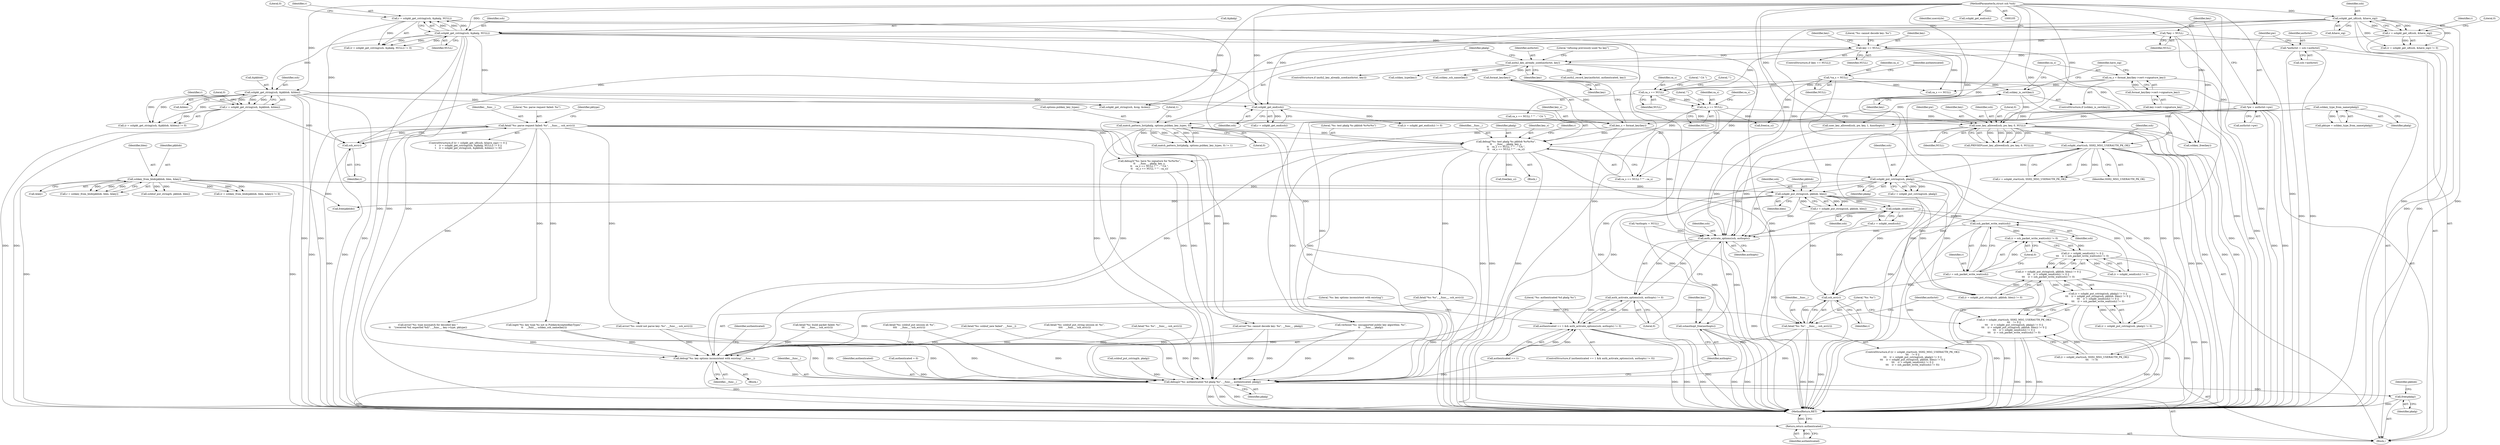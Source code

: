 digraph "1_src_779974d35b4859c07bc3cb8a12c74b43b0a7d1e0_1@API" {
"1000617" [label="(Call,ssh_packet_write_wait(ssh))"];
"1000611" [label="(Call,sshpkt_send(ssh))"];
"1000602" [label="(Call,sshpkt_put_string(ssh, pkblob, blen))"];
"1000594" [label="(Call,sshpkt_put_cstring(ssh, pkalg))"];
"1000586" [label="(Call,sshpkt_start(ssh, SSH2_MSG_USERAUTH_PK_OK))"];
"1000574" [label="(Call,user_key_allowed(ssh, pw, key, 0, NULL))"];
"1000564" [label="(Call,sshpkt_get_end(ssh))"];
"1000187" [label="(Call,sshpkt_get_string(ssh, &pkblob, &blen))"];
"1000178" [label="(Call,sshpkt_get_cstring(ssh, &pkalg, NULL))"];
"1000169" [label="(Call,sshpkt_get_u8(ssh, &have_sig))"];
"1000106" [label="(MethodParameterIn,struct ssh *ssh)"];
"1000115" [label="(Call,*pw = authctxt->pw)"];
"1000305" [label="(Call,sshkey_is_cert(key))"];
"1000302" [label="(Call,format_key(key))"];
"1000275" [label="(Call,auth2_key_already_used(authctxt, key))"];
"1000109" [label="(Call,*authctxt = ssh->authctxt)"];
"1000231" [label="(Call,key == NULL)"];
"1000122" [label="(Call,*key = NULL)"];
"1000555" [label="(Call,ca_s == NULL)"];
"1000549" [label="(Call,ca_s == NULL)"];
"1000135" [label="(Call,*ca_s = NULL)"];
"1000307" [label="(Call,ca_s = format_key(key->cert->signature_key))"];
"1000309" [label="(Call,format_key(key->cert->signature_key))"];
"1000543" [label="(Call,debug(\"%s: test pkalg %s pkblob %s%s%s\",\n\t\t    __func__, pkalg, key_s,\n\t\t    ca_s == NULL ? \"\" : \" CA \",\n\t\t    ca_s == NULL ? \"\" : ca_s))"];
"1000194" [label="(Call,fatal(\"%s: parse request failed: %s\", __func__, ssh_err(r)))"];
"1000197" [label="(Call,ssh_err(r))"];
"1000176" [label="(Call,r = sshpkt_get_cstring(ssh, &pkalg, NULL))"];
"1000167" [label="(Call,r = sshpkt_get_u8(ssh, &have_sig))"];
"1000185" [label="(Call,r = sshpkt_get_string(ssh, &pkblob, &blen))"];
"1000286" [label="(Call,match_pattern_list(pkalg, options.pubkey_key_types, 0))"];
"1000201" [label="(Call,sshkey_type_from_name(pkalg))"];
"1000300" [label="(Call,key_s = format_key(key))"];
"1000217" [label="(Call,sshkey_from_blob(pkblob, blen, &key))"];
"1000614" [label="(Call,(r = ssh_packet_write_wait(ssh)) != 0)"];
"1000607" [label="(Call,(r = sshpkt_send(ssh)) != 0 ||\n\t\t\t    (r = ssh_packet_write_wait(ssh)) != 0)"];
"1000598" [label="(Call,(r = sshpkt_put_string(ssh, pkblob, blen)) != 0 ||\n\t\t\t    (r = sshpkt_send(ssh)) != 0 ||\n\t\t\t    (r = ssh_packet_write_wait(ssh)) != 0)"];
"1000590" [label="(Call,(r = sshpkt_put_cstring(ssh, pkalg)) != 0 ||\n\t\t\t    (r = sshpkt_put_string(ssh, pkblob, blen)) != 0 ||\n\t\t\t    (r = sshpkt_send(ssh)) != 0 ||\n\t\t\t    (r = ssh_packet_write_wait(ssh)) != 0)"];
"1000582" [label="(Call,(r = sshpkt_start(ssh, SSH2_MSG_USERAUTH_PK_OK))\n\t\t\t    != 0 ||\n\t\t\t    (r = sshpkt_put_cstring(ssh, pkalg)) != 0 ||\n\t\t\t    (r = sshpkt_put_string(ssh, pkblob, blen)) != 0 ||\n\t\t\t    (r = sshpkt_send(ssh)) != 0 ||\n\t\t\t    (r = ssh_packet_write_wait(ssh)) != 0)"];
"1000615" [label="(Call,r = ssh_packet_write_wait(ssh))"];
"1000623" [label="(Call,ssh_err(r))"];
"1000620" [label="(Call,fatal(\"%s: %s\", __func__, ssh_err(r)))"];
"1000642" [label="(Call,debug(\"%s: key options inconsistent with existing\", __func__))"];
"1000648" [label="(Call,debug2(\"%s: authenticated %d pkalg %s\", __func__, authenticated, pkalg))"];
"1000659" [label="(Call,free(pkalg))"];
"1000667" [label="(Return,return authenticated;)"];
"1000637" [label="(Call,auth_activate_options(ssh, authopts))"];
"1000636" [label="(Call,auth_activate_options(ssh, authopts) != 0)"];
"1000632" [label="(Call,authenticated == 1 && auth_activate_options(ssh, authopts) != 0)"];
"1000653" [label="(Call,sshauthopt_free(authopts))"];
"1000123" [label="(Identifier,key)"];
"1000615" [label="(Call,r = ssh_packet_write_wait(ssh))"];
"1000167" [label="(Call,r = sshpkt_get_u8(ssh, &have_sig))"];
"1000554" [label="(Call,ca_s == NULL ? \"\" : ca_s)"];
"1000574" [label="(Call,user_key_allowed(ssh, pw, key, 0, NULL))"];
"1000183" [label="(Literal,0)"];
"1000656" [label="(Identifier,key)"];
"1000173" [label="(Literal,0)"];
"1000179" [label="(Identifier,ssh)"];
"1000169" [label="(Call,sshpkt_get_u8(ssh, &have_sig))"];
"1000168" [label="(Identifier,r)"];
"1000137" [label="(Identifier,NULL)"];
"1000611" [label="(Call,sshpkt_send(ssh))"];
"1000653" [label="(Call,sshauthopt_free(authopts))"];
"1000599" [label="(Call,(r = sshpkt_put_string(ssh, pkblob, blen)) != 0)"];
"1000583" [label="(Call,(r = sshpkt_start(ssh, SSH2_MSG_USERAUTH_PK_OK))\n\t\t\t    != 0)"];
"1000307" [label="(Call,ca_s = format_key(key->cert->signature_key))"];
"1000383" [label="(Call,fatal(\"%s: sshbuf_put session id: %s\",\n\t\t\t\t    __func__, ssh_err(r)))"];
"1000191" [label="(Call,&blen)"];
"1000669" [label="(MethodReturn,RET)"];
"1000667" [label="(Return,return authenticated;)"];
"1000639" [label="(Identifier,authopts)"];
"1000150" [label="(Call,*authopts = NULL)"];
"1000340" [label="(Call,sshpkt_get_string(ssh, &sig, &slen))"];
"1000302" [label="(Call,format_key(key))"];
"1000324" [label="(Call,ca_s == NULL)"];
"1000220" [label="(Call,&key)"];
"1000318" [label="(Call,debug3(\"%s: have %s signature for %s%s%s\",\n\t\t    __func__, pkalg, key_s,\n\t\t    ca_s == NULL ? \"\" : \" CA \",\n\t\t    ca_s == NULL ? \"\" : ca_s))"];
"1000594" [label="(Call,sshpkt_put_cstring(ssh, pkalg))"];
"1000484" [label="(Call,fatal(\"%s: build packet failed: %s\",\n\t\t\t    __func__, ssh_err(r)))"];
"1000562" [label="(Call,r = sshpkt_get_end(ssh))"];
"1000187" [label="(Call,sshpkt_get_string(ssh, &pkblob, &blen))"];
"1000399" [label="(Call,fatal(\"%s: sshbuf_put_string session id: %s\",\n \t\t\t\t    __func__, ssh_err(r)))"];
"1000110" [label="(Identifier,authctxt)"];
"1000196" [label="(Identifier,__func__)"];
"1000230" [label="(ControlStructure,if (key == NULL))"];
"1000185" [label="(Call,r = sshpkt_get_string(ssh, &pkblob, &blen))"];
"1000582" [label="(Call,(r = sshpkt_start(ssh, SSH2_MSG_USERAUTH_PK_OK))\n\t\t\t    != 0 ||\n\t\t\t    (r = sshpkt_put_cstring(ssh, pkalg)) != 0 ||\n\t\t\t    (r = sshpkt_put_string(ssh, pkblob, blen)) != 0 ||\n\t\t\t    (r = sshpkt_send(ssh)) != 0 ||\n\t\t\t    (r = ssh_packet_write_wait(ssh)) != 0)"];
"1000537" [label="(Call,auth2_record_key(authctxt, authenticated, key))"];
"1000304" [label="(ControlStructure,if (sshkey_is_cert(key)))"];
"1000557" [label="(Identifier,NULL)"];
"1000620" [label="(Call,fatal(\"%s: %s\", __func__, ssh_err(r)))"];
"1000662" [label="(Identifier,pkblob)"];
"1000547" [label="(Identifier,key_s)"];
"1000668" [label="(Identifier,authenticated)"];
"1000591" [label="(Call,(r = sshpkt_put_cstring(ssh, pkalg)) != 0)"];
"1000147" [label="(Identifier,authenticated)"];
"1000287" [label="(Identifier,pkalg)"];
"1000556" [label="(Identifier,ca_s)"];
"1000563" [label="(Identifier,r)"];
"1000576" [label="(Identifier,pw)"];
"1000579" [label="(Identifier,NULL)"];
"1000178" [label="(Call,sshpkt_get_cstring(ssh, &pkalg, NULL))"];
"1000555" [label="(Call,ca_s == NULL)"];
"1000621" [label="(Literal,\"%s: %s\")"];
"1000546" [label="(Identifier,pkalg)"];
"1000595" [label="(Identifier,ssh)"];
"1000193" [label="(Literal,0)"];
"1000199" [label="(Call,pktype = sshkey_type_from_name(pkalg))"];
"1000274" [label="(ControlStructure,if (auth2_key_already_used(authctxt, key)))"];
"1000306" [label="(Identifier,key)"];
"1000280" [label="(Literal,\"refusing previously-used %s key\")"];
"1000281" [label="(Call,sshkey_type(key))"];
"1000548" [label="(Call,ca_s == NULL ? \"\" : \" CA \")"];
"1000288" [label="(Call,options.pubkey_key_types)"];
"1000661" [label="(Call,free(pkblob))"];
"1000275" [label="(Call,auth2_key_already_used(authctxt, key))"];
"1000590" [label="(Call,(r = sshpkt_put_cstring(ssh, pkalg)) != 0 ||\n\t\t\t    (r = sshpkt_put_string(ssh, pkblob, blen)) != 0 ||\n\t\t\t    (r = sshpkt_send(ssh)) != 0 ||\n\t\t\t    (r = ssh_packet_write_wait(ssh)) != 0)"];
"1000117" [label="(Call,authctxt->pw)"];
"1000276" [label="(Identifier,authctxt)"];
"1000651" [label="(Identifier,authenticated)"];
"1000564" [label="(Call,sshpkt_get_end(ssh))"];
"1000649" [label="(Literal,\"%s: authenticated %d pkalg %s\")"];
"1000285" [label="(Call,match_pattern_list(pkalg, options.pubkey_key_types, 0) != 1)"];
"1000648" [label="(Call,debug2(\"%s: authenticated %d pkalg %s\", __func__, authenticated, pkalg))"];
"1000175" [label="(Call,(r = sshpkt_get_cstring(ssh, &pkalg, NULL)) != 0)"];
"1000106" [label="(MethodParameterIn,struct ssh *ssh)"];
"1000194" [label="(Call,fatal(\"%s: parse request failed: %s\", __func__, ssh_err(r)))"];
"1000171" [label="(Call,&have_sig)"];
"1000581" [label="(ControlStructure,if ((r = sshpkt_start(ssh, SSH2_MSG_USERAUTH_PK_OK))\n\t\t\t    != 0 ||\n\t\t\t    (r = sshpkt_put_cstring(ssh, pkalg)) != 0 ||\n\t\t\t    (r = sshpkt_put_string(ssh, pkblob, blen)) != 0 ||\n\t\t\t    (r = sshpkt_send(ssh)) != 0 ||\n\t\t\t    (r = ssh_packet_write_wait(ssh)) != 0))"];
"1000632" [label="(Call,authenticated == 1 && auth_activate_options(ssh, authopts) != 0)"];
"1000231" [label="(Call,key == NULL)"];
"1000217" [label="(Call,sshkey_from_blob(pkblob, blen, &key))"];
"1000128" [label="(Identifier,userstyle)"];
"1000247" [label="(Call,error(\"%s: type mismatch for decoded key \"\n\t\t    \"(received %d, expected %d)\", __func__, key->type, pktype))"];
"1000645" [label="(Call,authenticated = 0)"];
"1000316" [label="(Identifier,have_sig)"];
"1000202" [label="(Identifier,pkalg)"];
"1000305" [label="(Call,sshkey_is_cert(key))"];
"1000623" [label="(Call,ssh_err(r))"];
"1000588" [label="(Identifier,SSH2_MSG_USERAUTH_PK_OK)"];
"1000186" [label="(Identifier,r)"];
"1000292" [label="(Literal,1)"];
"1000215" [label="(Call,r = sshkey_from_blob(pkblob, blen, &key))"];
"1000350" [label="(Call,sshpkt_get_end(ssh))"];
"1000236" [label="(Literal,\"%s: cannot decode key: %s\")"];
"1000107" [label="(Block,)"];
"1000472" [label="(Call,sshbuf_put_cstring(b, pkalg))"];
"1000208" [label="(Call,verbose(\"%s: unsupported public key algorithm: %s\",\n\t\t    __func__, pkalg))"];
"1000232" [label="(Identifier,key)"];
"1000644" [label="(Identifier,__func__)"];
"1000353" [label="(Call,fatal(\"%s: %s\", __func__, ssh_err(r)))"];
"1000612" [label="(Identifier,ssh)"];
"1000600" [label="(Call,r = sshpkt_put_string(ssh, pkblob, blen))"];
"1000243" [label="(Identifier,key)"];
"1000627" [label="(Identifier,authctxt)"];
"1000233" [label="(Identifier,NULL)"];
"1000309" [label="(Call,format_key(key->cert->signature_key))"];
"1000652" [label="(Identifier,pkalg)"];
"1000189" [label="(Call,&pkblob)"];
"1000308" [label="(Identifier,ca_s)"];
"1000567" [label="(Call,fatal(\"%s: %s\", __func__, ssh_err(r)))"];
"1000201" [label="(Call,sshkey_type_from_name(pkalg))"];
"1000573" [label="(Call,PRIVSEP(user_key_allowed(ssh, pw, key, 0, NULL)))"];
"1000596" [label="(Identifier,pkalg)"];
"1000631" [label="(ControlStructure,if (authenticated == 1 && auth_activate_options(ssh, authopts) != 0))"];
"1000614" [label="(Call,(r = ssh_packet_write_wait(ssh)) != 0)"];
"1000136" [label="(Identifier,ca_s)"];
"1000303" [label="(Identifier,key)"];
"1000559" [label="(Identifier,ca_s)"];
"1000166" [label="(Call,(r = sshpkt_get_u8(ssh, &have_sig)) != 0)"];
"1000609" [label="(Call,r = sshpkt_send(ssh))"];
"1000633" [label="(Call,authenticated == 1)"];
"1000637" [label="(Call,auth_activate_options(ssh, authopts))"];
"1000544" [label="(Literal,\"%s: test pkalg %s pkblob %s%s%s\")"];
"1000659" [label="(Call,free(pkalg))"];
"1000618" [label="(Identifier,ssh)"];
"1000135" [label="(Call,*ca_s = NULL)"];
"1000543" [label="(Call,debug(\"%s: test pkalg %s pkblob %s%s%s\",\n\t\t    __func__, pkalg, key_s,\n\t\t    ca_s == NULL ? \"\" : \" CA \",\n\t\t    ca_s == NULL ? \"\" : ca_s))"];
"1000109" [label="(Call,*authctxt = ssh->authctxt)"];
"1000577" [label="(Identifier,key)"];
"1000177" [label="(Identifier,r)"];
"1000642" [label="(Call,debug(\"%s: key options inconsistent with existing\", __func__))"];
"1000122" [label="(Call,*key = NULL)"];
"1000654" [label="(Identifier,authopts)"];
"1000636" [label="(Call,auth_activate_options(ssh, authopts) != 0)"];
"1000479" [label="(Call,sshbuf_put_string(b, pkblob, blen))"];
"1000170" [label="(Identifier,ssh)"];
"1000277" [label="(Identifier,key)"];
"1000550" [label="(Identifier,ca_s)"];
"1000598" [label="(Call,(r = sshpkt_put_string(ssh, pkblob, blen)) != 0 ||\n\t\t\t    (r = sshpkt_send(ssh)) != 0 ||\n\t\t\t    (r = ssh_packet_write_wait(ssh)) != 0)"];
"1000586" [label="(Call,sshpkt_start(ssh, SSH2_MSG_USERAUTH_PK_OK))"];
"1000164" [label="(ControlStructure,if ((r = sshpkt_get_u8(ssh, &have_sig)) != 0 ||\n \t    (r = sshpkt_get_cstring(ssh, &pkalg, NULL)) != 0 ||\n \t    (r = sshpkt_get_string(ssh, &pkblob, &blen)) != 0))"];
"1000180" [label="(Call,&pkalg)"];
"1000650" [label="(Identifier,__func__)"];
"1000603" [label="(Identifier,ssh)"];
"1000297" [label="(Call,sshkey_ssh_name(key))"];
"1000575" [label="(Identifier,ssh)"];
"1000655" [label="(Call,sshkey_free(key))"];
"1000116" [label="(Identifier,pw)"];
"1000663" [label="(Call,free(key_s))"];
"1000592" [label="(Call,r = sshpkt_put_cstring(ssh, pkalg))"];
"1000235" [label="(Call,error(\"%s: cannot decode key: %s\", __func__, pkalg))"];
"1000604" [label="(Identifier,pkblob)"];
"1000310" [label="(Call,key->cert->signature_key)"];
"1000551" [label="(Identifier,NULL)"];
"1000111" [label="(Call,ssh->authctxt)"];
"1000602" [label="(Call,sshpkt_put_string(ssh, pkblob, blen))"];
"1000301" [label="(Identifier,key_s)"];
"1000219" [label="(Identifier,blen)"];
"1000619" [label="(Literal,0)"];
"1000561" [label="(Call,(r = sshpkt_get_end(ssh)) != 0)"];
"1000608" [label="(Call,(r = sshpkt_send(ssh)) != 0)"];
"1000641" [label="(Block,)"];
"1000214" [label="(Call,(r = sshkey_from_blob(pkblob, blen, &key)) != 0)"];
"1000198" [label="(Identifier,r)"];
"1000364" [label="(Call,fatal(\"%s: sshbuf_new failed\", __func__))"];
"1000115" [label="(Call,*pw = authctxt->pw)"];
"1000552" [label="(Literal,\"\")"];
"1000224" [label="(Call,error(\"%s: could not parse key: %s\", __func__, ssh_err(r)))"];
"1000638" [label="(Identifier,ssh)"];
"1000195" [label="(Literal,\"%s: parse request failed: %s\")"];
"1000584" [label="(Call,r = sshpkt_start(ssh, SSH2_MSG_USERAUTH_PK_OK))"];
"1000176" [label="(Call,r = sshpkt_get_cstring(ssh, &pkalg, NULL))"];
"1000616" [label="(Identifier,r)"];
"1000578" [label="(Literal,0)"];
"1000188" [label="(Identifier,ssh)"];
"1000640" [label="(Literal,0)"];
"1000549" [label="(Call,ca_s == NULL)"];
"1000665" [label="(Call,free(ca_s))"];
"1000498" [label="(Call,user_key_allowed(ssh, pw, key, 1, &authopts))"];
"1000565" [label="(Identifier,ssh)"];
"1000200" [label="(Identifier,pktype)"];
"1000660" [label="(Identifier,pkalg)"];
"1000294" [label="(Call,logit(\"%s: key type %s not in PubkeyAcceptedKeyTypes\",\n\t\t    __func__, sshkey_ssh_name(key)))"];
"1000218" [label="(Identifier,pkblob)"];
"1000605" [label="(Identifier,blen)"];
"1000124" [label="(Identifier,NULL)"];
"1000545" [label="(Identifier,__func__)"];
"1000643" [label="(Literal,\"%s: key options inconsistent with existing\")"];
"1000646" [label="(Identifier,authenticated)"];
"1000607" [label="(Call,(r = sshpkt_send(ssh)) != 0 ||\n\t\t\t    (r = ssh_packet_write_wait(ssh)) != 0)"];
"1000553" [label="(Literal,\" CA \")"];
"1000542" [label="(Block,)"];
"1000286" [label="(Call,match_pattern_list(pkalg, options.pubkey_key_types, 0))"];
"1000291" [label="(Literal,0)"];
"1000622" [label="(Identifier,__func__)"];
"1000617" [label="(Call,ssh_packet_write_wait(ssh))"];
"1000300" [label="(Call,key_s = format_key(key))"];
"1000558" [label="(Literal,\"\")"];
"1000624" [label="(Identifier,r)"];
"1000197" [label="(Call,ssh_err(r))"];
"1000182" [label="(Identifier,NULL)"];
"1000587" [label="(Identifier,ssh)"];
"1000184" [label="(Call,(r = sshpkt_get_string(ssh, &pkblob, &blen)) != 0)"];
"1000617" -> "1000615"  [label="AST: "];
"1000617" -> "1000618"  [label="CFG: "];
"1000618" -> "1000617"  [label="AST: "];
"1000615" -> "1000617"  [label="CFG: "];
"1000617" -> "1000669"  [label="DDG: "];
"1000617" -> "1000614"  [label="DDG: "];
"1000617" -> "1000615"  [label="DDG: "];
"1000611" -> "1000617"  [label="DDG: "];
"1000106" -> "1000617"  [label="DDG: "];
"1000617" -> "1000637"  [label="DDG: "];
"1000611" -> "1000609"  [label="AST: "];
"1000611" -> "1000612"  [label="CFG: "];
"1000612" -> "1000611"  [label="AST: "];
"1000609" -> "1000611"  [label="CFG: "];
"1000611" -> "1000669"  [label="DDG: "];
"1000611" -> "1000608"  [label="DDG: "];
"1000611" -> "1000609"  [label="DDG: "];
"1000602" -> "1000611"  [label="DDG: "];
"1000106" -> "1000611"  [label="DDG: "];
"1000611" -> "1000637"  [label="DDG: "];
"1000602" -> "1000600"  [label="AST: "];
"1000602" -> "1000605"  [label="CFG: "];
"1000603" -> "1000602"  [label="AST: "];
"1000604" -> "1000602"  [label="AST: "];
"1000605" -> "1000602"  [label="AST: "];
"1000600" -> "1000602"  [label="CFG: "];
"1000602" -> "1000669"  [label="DDG: "];
"1000602" -> "1000669"  [label="DDG: "];
"1000602" -> "1000599"  [label="DDG: "];
"1000602" -> "1000599"  [label="DDG: "];
"1000602" -> "1000599"  [label="DDG: "];
"1000602" -> "1000600"  [label="DDG: "];
"1000602" -> "1000600"  [label="DDG: "];
"1000602" -> "1000600"  [label="DDG: "];
"1000594" -> "1000602"  [label="DDG: "];
"1000106" -> "1000602"  [label="DDG: "];
"1000217" -> "1000602"  [label="DDG: "];
"1000217" -> "1000602"  [label="DDG: "];
"1000602" -> "1000637"  [label="DDG: "];
"1000602" -> "1000661"  [label="DDG: "];
"1000594" -> "1000592"  [label="AST: "];
"1000594" -> "1000596"  [label="CFG: "];
"1000595" -> "1000594"  [label="AST: "];
"1000596" -> "1000594"  [label="AST: "];
"1000592" -> "1000594"  [label="CFG: "];
"1000594" -> "1000669"  [label="DDG: "];
"1000594" -> "1000591"  [label="DDG: "];
"1000594" -> "1000591"  [label="DDG: "];
"1000594" -> "1000592"  [label="DDG: "];
"1000594" -> "1000592"  [label="DDG: "];
"1000586" -> "1000594"  [label="DDG: "];
"1000106" -> "1000594"  [label="DDG: "];
"1000543" -> "1000594"  [label="DDG: "];
"1000594" -> "1000637"  [label="DDG: "];
"1000594" -> "1000648"  [label="DDG: "];
"1000586" -> "1000584"  [label="AST: "];
"1000586" -> "1000588"  [label="CFG: "];
"1000587" -> "1000586"  [label="AST: "];
"1000588" -> "1000586"  [label="AST: "];
"1000584" -> "1000586"  [label="CFG: "];
"1000586" -> "1000669"  [label="DDG: "];
"1000586" -> "1000669"  [label="DDG: "];
"1000586" -> "1000583"  [label="DDG: "];
"1000586" -> "1000583"  [label="DDG: "];
"1000586" -> "1000584"  [label="DDG: "];
"1000586" -> "1000584"  [label="DDG: "];
"1000574" -> "1000586"  [label="DDG: "];
"1000106" -> "1000586"  [label="DDG: "];
"1000586" -> "1000637"  [label="DDG: "];
"1000574" -> "1000573"  [label="AST: "];
"1000574" -> "1000579"  [label="CFG: "];
"1000575" -> "1000574"  [label="AST: "];
"1000576" -> "1000574"  [label="AST: "];
"1000577" -> "1000574"  [label="AST: "];
"1000578" -> "1000574"  [label="AST: "];
"1000579" -> "1000574"  [label="AST: "];
"1000573" -> "1000574"  [label="CFG: "];
"1000574" -> "1000669"  [label="DDG: "];
"1000574" -> "1000669"  [label="DDG: "];
"1000574" -> "1000669"  [label="DDG: "];
"1000574" -> "1000573"  [label="DDG: "];
"1000574" -> "1000573"  [label="DDG: "];
"1000574" -> "1000573"  [label="DDG: "];
"1000574" -> "1000573"  [label="DDG: "];
"1000574" -> "1000573"  [label="DDG: "];
"1000564" -> "1000574"  [label="DDG: "];
"1000106" -> "1000574"  [label="DDG: "];
"1000115" -> "1000574"  [label="DDG: "];
"1000305" -> "1000574"  [label="DDG: "];
"1000555" -> "1000574"  [label="DDG: "];
"1000574" -> "1000637"  [label="DDG: "];
"1000574" -> "1000655"  [label="DDG: "];
"1000564" -> "1000562"  [label="AST: "];
"1000564" -> "1000565"  [label="CFG: "];
"1000565" -> "1000564"  [label="AST: "];
"1000562" -> "1000564"  [label="CFG: "];
"1000564" -> "1000561"  [label="DDG: "];
"1000564" -> "1000562"  [label="DDG: "];
"1000187" -> "1000564"  [label="DDG: "];
"1000178" -> "1000564"  [label="DDG: "];
"1000169" -> "1000564"  [label="DDG: "];
"1000106" -> "1000564"  [label="DDG: "];
"1000187" -> "1000185"  [label="AST: "];
"1000187" -> "1000191"  [label="CFG: "];
"1000188" -> "1000187"  [label="AST: "];
"1000189" -> "1000187"  [label="AST: "];
"1000191" -> "1000187"  [label="AST: "];
"1000185" -> "1000187"  [label="CFG: "];
"1000187" -> "1000669"  [label="DDG: "];
"1000187" -> "1000669"  [label="DDG: "];
"1000187" -> "1000669"  [label="DDG: "];
"1000187" -> "1000184"  [label="DDG: "];
"1000187" -> "1000184"  [label="DDG: "];
"1000187" -> "1000184"  [label="DDG: "];
"1000187" -> "1000185"  [label="DDG: "];
"1000187" -> "1000185"  [label="DDG: "];
"1000187" -> "1000185"  [label="DDG: "];
"1000178" -> "1000187"  [label="DDG: "];
"1000106" -> "1000187"  [label="DDG: "];
"1000187" -> "1000340"  [label="DDG: "];
"1000187" -> "1000637"  [label="DDG: "];
"1000178" -> "1000176"  [label="AST: "];
"1000178" -> "1000182"  [label="CFG: "];
"1000179" -> "1000178"  [label="AST: "];
"1000180" -> "1000178"  [label="AST: "];
"1000182" -> "1000178"  [label="AST: "];
"1000176" -> "1000178"  [label="CFG: "];
"1000178" -> "1000669"  [label="DDG: "];
"1000178" -> "1000669"  [label="DDG: "];
"1000178" -> "1000669"  [label="DDG: "];
"1000178" -> "1000175"  [label="DDG: "];
"1000178" -> "1000175"  [label="DDG: "];
"1000178" -> "1000175"  [label="DDG: "];
"1000178" -> "1000176"  [label="DDG: "];
"1000178" -> "1000176"  [label="DDG: "];
"1000178" -> "1000176"  [label="DDG: "];
"1000169" -> "1000178"  [label="DDG: "];
"1000106" -> "1000178"  [label="DDG: "];
"1000178" -> "1000231"  [label="DDG: "];
"1000178" -> "1000340"  [label="DDG: "];
"1000178" -> "1000637"  [label="DDG: "];
"1000169" -> "1000167"  [label="AST: "];
"1000169" -> "1000171"  [label="CFG: "];
"1000170" -> "1000169"  [label="AST: "];
"1000171" -> "1000169"  [label="AST: "];
"1000167" -> "1000169"  [label="CFG: "];
"1000169" -> "1000669"  [label="DDG: "];
"1000169" -> "1000669"  [label="DDG: "];
"1000169" -> "1000166"  [label="DDG: "];
"1000169" -> "1000166"  [label="DDG: "];
"1000169" -> "1000167"  [label="DDG: "];
"1000169" -> "1000167"  [label="DDG: "];
"1000106" -> "1000169"  [label="DDG: "];
"1000169" -> "1000340"  [label="DDG: "];
"1000169" -> "1000637"  [label="DDG: "];
"1000106" -> "1000105"  [label="AST: "];
"1000106" -> "1000669"  [label="DDG: "];
"1000106" -> "1000340"  [label="DDG: "];
"1000106" -> "1000350"  [label="DDG: "];
"1000106" -> "1000498"  [label="DDG: "];
"1000106" -> "1000637"  [label="DDG: "];
"1000115" -> "1000107"  [label="AST: "];
"1000115" -> "1000117"  [label="CFG: "];
"1000116" -> "1000115"  [label="AST: "];
"1000117" -> "1000115"  [label="AST: "];
"1000123" -> "1000115"  [label="CFG: "];
"1000115" -> "1000669"  [label="DDG: "];
"1000115" -> "1000669"  [label="DDG: "];
"1000115" -> "1000498"  [label="DDG: "];
"1000305" -> "1000304"  [label="AST: "];
"1000305" -> "1000306"  [label="CFG: "];
"1000306" -> "1000305"  [label="AST: "];
"1000308" -> "1000305"  [label="CFG: "];
"1000316" -> "1000305"  [label="CFG: "];
"1000305" -> "1000669"  [label="DDG: "];
"1000302" -> "1000305"  [label="DDG: "];
"1000305" -> "1000498"  [label="DDG: "];
"1000302" -> "1000300"  [label="AST: "];
"1000302" -> "1000303"  [label="CFG: "];
"1000303" -> "1000302"  [label="AST: "];
"1000300" -> "1000302"  [label="CFG: "];
"1000302" -> "1000300"  [label="DDG: "];
"1000275" -> "1000302"  [label="DDG: "];
"1000275" -> "1000274"  [label="AST: "];
"1000275" -> "1000277"  [label="CFG: "];
"1000276" -> "1000275"  [label="AST: "];
"1000277" -> "1000275"  [label="AST: "];
"1000280" -> "1000275"  [label="CFG: "];
"1000287" -> "1000275"  [label="CFG: "];
"1000275" -> "1000669"  [label="DDG: "];
"1000275" -> "1000669"  [label="DDG: "];
"1000109" -> "1000275"  [label="DDG: "];
"1000231" -> "1000275"  [label="DDG: "];
"1000275" -> "1000281"  [label="DDG: "];
"1000275" -> "1000297"  [label="DDG: "];
"1000275" -> "1000537"  [label="DDG: "];
"1000109" -> "1000107"  [label="AST: "];
"1000109" -> "1000111"  [label="CFG: "];
"1000110" -> "1000109"  [label="AST: "];
"1000111" -> "1000109"  [label="AST: "];
"1000116" -> "1000109"  [label="CFG: "];
"1000109" -> "1000669"  [label="DDG: "];
"1000109" -> "1000669"  [label="DDG: "];
"1000231" -> "1000230"  [label="AST: "];
"1000231" -> "1000233"  [label="CFG: "];
"1000232" -> "1000231"  [label="AST: "];
"1000233" -> "1000231"  [label="AST: "];
"1000236" -> "1000231"  [label="CFG: "];
"1000243" -> "1000231"  [label="CFG: "];
"1000231" -> "1000669"  [label="DDG: "];
"1000231" -> "1000669"  [label="DDG: "];
"1000122" -> "1000231"  [label="DDG: "];
"1000231" -> "1000324"  [label="DDG: "];
"1000231" -> "1000549"  [label="DDG: "];
"1000231" -> "1000655"  [label="DDG: "];
"1000122" -> "1000107"  [label="AST: "];
"1000122" -> "1000124"  [label="CFG: "];
"1000123" -> "1000122"  [label="AST: "];
"1000124" -> "1000122"  [label="AST: "];
"1000128" -> "1000122"  [label="CFG: "];
"1000122" -> "1000669"  [label="DDG: "];
"1000122" -> "1000655"  [label="DDG: "];
"1000555" -> "1000554"  [label="AST: "];
"1000555" -> "1000557"  [label="CFG: "];
"1000556" -> "1000555"  [label="AST: "];
"1000557" -> "1000555"  [label="AST: "];
"1000558" -> "1000555"  [label="CFG: "];
"1000559" -> "1000555"  [label="CFG: "];
"1000555" -> "1000543"  [label="DDG: "];
"1000549" -> "1000555"  [label="DDG: "];
"1000549" -> "1000555"  [label="DDG: "];
"1000555" -> "1000554"  [label="DDG: "];
"1000555" -> "1000665"  [label="DDG: "];
"1000549" -> "1000548"  [label="AST: "];
"1000549" -> "1000551"  [label="CFG: "];
"1000550" -> "1000549"  [label="AST: "];
"1000551" -> "1000549"  [label="AST: "];
"1000552" -> "1000549"  [label="CFG: "];
"1000553" -> "1000549"  [label="CFG: "];
"1000135" -> "1000549"  [label="DDG: "];
"1000307" -> "1000549"  [label="DDG: "];
"1000135" -> "1000107"  [label="AST: "];
"1000135" -> "1000137"  [label="CFG: "];
"1000136" -> "1000135"  [label="AST: "];
"1000137" -> "1000135"  [label="AST: "];
"1000147" -> "1000135"  [label="CFG: "];
"1000135" -> "1000669"  [label="DDG: "];
"1000135" -> "1000324"  [label="DDG: "];
"1000135" -> "1000665"  [label="DDG: "];
"1000307" -> "1000304"  [label="AST: "];
"1000307" -> "1000309"  [label="CFG: "];
"1000308" -> "1000307"  [label="AST: "];
"1000309" -> "1000307"  [label="AST: "];
"1000316" -> "1000307"  [label="CFG: "];
"1000307" -> "1000669"  [label="DDG: "];
"1000309" -> "1000307"  [label="DDG: "];
"1000307" -> "1000324"  [label="DDG: "];
"1000309" -> "1000310"  [label="CFG: "];
"1000310" -> "1000309"  [label="AST: "];
"1000309" -> "1000669"  [label="DDG: "];
"1000543" -> "1000542"  [label="AST: "];
"1000543" -> "1000554"  [label="CFG: "];
"1000544" -> "1000543"  [label="AST: "];
"1000545" -> "1000543"  [label="AST: "];
"1000546" -> "1000543"  [label="AST: "];
"1000547" -> "1000543"  [label="AST: "];
"1000548" -> "1000543"  [label="AST: "];
"1000554" -> "1000543"  [label="AST: "];
"1000563" -> "1000543"  [label="CFG: "];
"1000543" -> "1000669"  [label="DDG: "];
"1000543" -> "1000669"  [label="DDG: "];
"1000543" -> "1000669"  [label="DDG: "];
"1000194" -> "1000543"  [label="DDG: "];
"1000286" -> "1000543"  [label="DDG: "];
"1000300" -> "1000543"  [label="DDG: "];
"1000543" -> "1000567"  [label="DDG: "];
"1000543" -> "1000620"  [label="DDG: "];
"1000543" -> "1000642"  [label="DDG: "];
"1000543" -> "1000648"  [label="DDG: "];
"1000543" -> "1000648"  [label="DDG: "];
"1000543" -> "1000663"  [label="DDG: "];
"1000194" -> "1000164"  [label="AST: "];
"1000194" -> "1000197"  [label="CFG: "];
"1000195" -> "1000194"  [label="AST: "];
"1000196" -> "1000194"  [label="AST: "];
"1000197" -> "1000194"  [label="AST: "];
"1000200" -> "1000194"  [label="CFG: "];
"1000194" -> "1000669"  [label="DDG: "];
"1000194" -> "1000669"  [label="DDG: "];
"1000197" -> "1000194"  [label="DDG: "];
"1000194" -> "1000208"  [label="DDG: "];
"1000194" -> "1000224"  [label="DDG: "];
"1000194" -> "1000235"  [label="DDG: "];
"1000194" -> "1000247"  [label="DDG: "];
"1000194" -> "1000294"  [label="DDG: "];
"1000194" -> "1000318"  [label="DDG: "];
"1000194" -> "1000642"  [label="DDG: "];
"1000194" -> "1000648"  [label="DDG: "];
"1000197" -> "1000198"  [label="CFG: "];
"1000198" -> "1000197"  [label="AST: "];
"1000197" -> "1000669"  [label="DDG: "];
"1000176" -> "1000197"  [label="DDG: "];
"1000167" -> "1000197"  [label="DDG: "];
"1000185" -> "1000197"  [label="DDG: "];
"1000176" -> "1000175"  [label="AST: "];
"1000177" -> "1000176"  [label="AST: "];
"1000183" -> "1000176"  [label="CFG: "];
"1000176" -> "1000669"  [label="DDG: "];
"1000176" -> "1000669"  [label="DDG: "];
"1000176" -> "1000175"  [label="DDG: "];
"1000167" -> "1000166"  [label="AST: "];
"1000168" -> "1000167"  [label="AST: "];
"1000173" -> "1000167"  [label="CFG: "];
"1000167" -> "1000669"  [label="DDG: "];
"1000167" -> "1000669"  [label="DDG: "];
"1000167" -> "1000166"  [label="DDG: "];
"1000185" -> "1000184"  [label="AST: "];
"1000186" -> "1000185"  [label="AST: "];
"1000193" -> "1000185"  [label="CFG: "];
"1000185" -> "1000669"  [label="DDG: "];
"1000185" -> "1000669"  [label="DDG: "];
"1000185" -> "1000184"  [label="DDG: "];
"1000286" -> "1000285"  [label="AST: "];
"1000286" -> "1000291"  [label="CFG: "];
"1000287" -> "1000286"  [label="AST: "];
"1000288" -> "1000286"  [label="AST: "];
"1000291" -> "1000286"  [label="AST: "];
"1000292" -> "1000286"  [label="CFG: "];
"1000286" -> "1000669"  [label="DDG: "];
"1000286" -> "1000285"  [label="DDG: "];
"1000286" -> "1000285"  [label="DDG: "];
"1000286" -> "1000285"  [label="DDG: "];
"1000201" -> "1000286"  [label="DDG: "];
"1000286" -> "1000318"  [label="DDG: "];
"1000286" -> "1000648"  [label="DDG: "];
"1000201" -> "1000199"  [label="AST: "];
"1000201" -> "1000202"  [label="CFG: "];
"1000202" -> "1000201"  [label="AST: "];
"1000199" -> "1000201"  [label="CFG: "];
"1000201" -> "1000199"  [label="DDG: "];
"1000201" -> "1000208"  [label="DDG: "];
"1000201" -> "1000235"  [label="DDG: "];
"1000201" -> "1000648"  [label="DDG: "];
"1000300" -> "1000107"  [label="AST: "];
"1000301" -> "1000300"  [label="AST: "];
"1000306" -> "1000300"  [label="CFG: "];
"1000300" -> "1000669"  [label="DDG: "];
"1000300" -> "1000318"  [label="DDG: "];
"1000217" -> "1000215"  [label="AST: "];
"1000217" -> "1000220"  [label="CFG: "];
"1000218" -> "1000217"  [label="AST: "];
"1000219" -> "1000217"  [label="AST: "];
"1000220" -> "1000217"  [label="AST: "];
"1000215" -> "1000217"  [label="CFG: "];
"1000217" -> "1000669"  [label="DDG: "];
"1000217" -> "1000669"  [label="DDG: "];
"1000217" -> "1000214"  [label="DDG: "];
"1000217" -> "1000214"  [label="DDG: "];
"1000217" -> "1000214"  [label="DDG: "];
"1000217" -> "1000215"  [label="DDG: "];
"1000217" -> "1000215"  [label="DDG: "];
"1000217" -> "1000215"  [label="DDG: "];
"1000217" -> "1000479"  [label="DDG: "];
"1000217" -> "1000479"  [label="DDG: "];
"1000217" -> "1000661"  [label="DDG: "];
"1000614" -> "1000607"  [label="AST: "];
"1000614" -> "1000619"  [label="CFG: "];
"1000615" -> "1000614"  [label="AST: "];
"1000619" -> "1000614"  [label="AST: "];
"1000607" -> "1000614"  [label="CFG: "];
"1000614" -> "1000607"  [label="DDG: "];
"1000615" -> "1000614"  [label="DDG: "];
"1000607" -> "1000598"  [label="AST: "];
"1000607" -> "1000608"  [label="CFG: "];
"1000608" -> "1000607"  [label="AST: "];
"1000598" -> "1000607"  [label="CFG: "];
"1000607" -> "1000669"  [label="DDG: "];
"1000607" -> "1000669"  [label="DDG: "];
"1000607" -> "1000598"  [label="DDG: "];
"1000607" -> "1000598"  [label="DDG: "];
"1000608" -> "1000607"  [label="DDG: "];
"1000598" -> "1000590"  [label="AST: "];
"1000598" -> "1000599"  [label="CFG: "];
"1000599" -> "1000598"  [label="AST: "];
"1000590" -> "1000598"  [label="CFG: "];
"1000598" -> "1000669"  [label="DDG: "];
"1000598" -> "1000669"  [label="DDG: "];
"1000598" -> "1000590"  [label="DDG: "];
"1000598" -> "1000590"  [label="DDG: "];
"1000599" -> "1000598"  [label="DDG: "];
"1000590" -> "1000582"  [label="AST: "];
"1000590" -> "1000591"  [label="CFG: "];
"1000591" -> "1000590"  [label="AST: "];
"1000582" -> "1000590"  [label="CFG: "];
"1000590" -> "1000669"  [label="DDG: "];
"1000590" -> "1000669"  [label="DDG: "];
"1000590" -> "1000582"  [label="DDG: "];
"1000590" -> "1000582"  [label="DDG: "];
"1000591" -> "1000590"  [label="DDG: "];
"1000582" -> "1000581"  [label="AST: "];
"1000582" -> "1000583"  [label="CFG: "];
"1000583" -> "1000582"  [label="AST: "];
"1000621" -> "1000582"  [label="CFG: "];
"1000627" -> "1000582"  [label="CFG: "];
"1000582" -> "1000669"  [label="DDG: "];
"1000582" -> "1000669"  [label="DDG: "];
"1000582" -> "1000669"  [label="DDG: "];
"1000583" -> "1000582"  [label="DDG: "];
"1000616" -> "1000615"  [label="AST: "];
"1000619" -> "1000615"  [label="CFG: "];
"1000615" -> "1000669"  [label="DDG: "];
"1000615" -> "1000669"  [label="DDG: "];
"1000615" -> "1000623"  [label="DDG: "];
"1000623" -> "1000620"  [label="AST: "];
"1000623" -> "1000624"  [label="CFG: "];
"1000624" -> "1000623"  [label="AST: "];
"1000620" -> "1000623"  [label="CFG: "];
"1000623" -> "1000669"  [label="DDG: "];
"1000623" -> "1000620"  [label="DDG: "];
"1000592" -> "1000623"  [label="DDG: "];
"1000609" -> "1000623"  [label="DDG: "];
"1000584" -> "1000623"  [label="DDG: "];
"1000600" -> "1000623"  [label="DDG: "];
"1000620" -> "1000581"  [label="AST: "];
"1000621" -> "1000620"  [label="AST: "];
"1000622" -> "1000620"  [label="AST: "];
"1000627" -> "1000620"  [label="CFG: "];
"1000620" -> "1000669"  [label="DDG: "];
"1000620" -> "1000669"  [label="DDG: "];
"1000567" -> "1000620"  [label="DDG: "];
"1000620" -> "1000642"  [label="DDG: "];
"1000620" -> "1000648"  [label="DDG: "];
"1000642" -> "1000641"  [label="AST: "];
"1000642" -> "1000644"  [label="CFG: "];
"1000643" -> "1000642"  [label="AST: "];
"1000644" -> "1000642"  [label="AST: "];
"1000646" -> "1000642"  [label="CFG: "];
"1000642" -> "1000669"  [label="DDG: "];
"1000484" -> "1000642"  [label="DDG: "];
"1000235" -> "1000642"  [label="DDG: "];
"1000294" -> "1000642"  [label="DDG: "];
"1000364" -> "1000642"  [label="DDG: "];
"1000318" -> "1000642"  [label="DDG: "];
"1000353" -> "1000642"  [label="DDG: "];
"1000567" -> "1000642"  [label="DDG: "];
"1000208" -> "1000642"  [label="DDG: "];
"1000224" -> "1000642"  [label="DDG: "];
"1000399" -> "1000642"  [label="DDG: "];
"1000383" -> "1000642"  [label="DDG: "];
"1000247" -> "1000642"  [label="DDG: "];
"1000642" -> "1000648"  [label="DDG: "];
"1000648" -> "1000107"  [label="AST: "];
"1000648" -> "1000652"  [label="CFG: "];
"1000649" -> "1000648"  [label="AST: "];
"1000650" -> "1000648"  [label="AST: "];
"1000651" -> "1000648"  [label="AST: "];
"1000652" -> "1000648"  [label="AST: "];
"1000654" -> "1000648"  [label="CFG: "];
"1000648" -> "1000669"  [label="DDG: "];
"1000648" -> "1000669"  [label="DDG: "];
"1000648" -> "1000669"  [label="DDG: "];
"1000484" -> "1000648"  [label="DDG: "];
"1000235" -> "1000648"  [label="DDG: "];
"1000235" -> "1000648"  [label="DDG: "];
"1000364" -> "1000648"  [label="DDG: "];
"1000318" -> "1000648"  [label="DDG: "];
"1000318" -> "1000648"  [label="DDG: "];
"1000353" -> "1000648"  [label="DDG: "];
"1000567" -> "1000648"  [label="DDG: "];
"1000208" -> "1000648"  [label="DDG: "];
"1000208" -> "1000648"  [label="DDG: "];
"1000294" -> "1000648"  [label="DDG: "];
"1000224" -> "1000648"  [label="DDG: "];
"1000399" -> "1000648"  [label="DDG: "];
"1000383" -> "1000648"  [label="DDG: "];
"1000247" -> "1000648"  [label="DDG: "];
"1000645" -> "1000648"  [label="DDG: "];
"1000633" -> "1000648"  [label="DDG: "];
"1000472" -> "1000648"  [label="DDG: "];
"1000648" -> "1000659"  [label="DDG: "];
"1000648" -> "1000667"  [label="DDG: "];
"1000659" -> "1000107"  [label="AST: "];
"1000659" -> "1000660"  [label="CFG: "];
"1000660" -> "1000659"  [label="AST: "];
"1000662" -> "1000659"  [label="CFG: "];
"1000659" -> "1000669"  [label="DDG: "];
"1000667" -> "1000107"  [label="AST: "];
"1000667" -> "1000668"  [label="CFG: "];
"1000668" -> "1000667"  [label="AST: "];
"1000669" -> "1000667"  [label="CFG: "];
"1000667" -> "1000669"  [label="DDG: "];
"1000668" -> "1000667"  [label="DDG: "];
"1000637" -> "1000636"  [label="AST: "];
"1000637" -> "1000639"  [label="CFG: "];
"1000638" -> "1000637"  [label="AST: "];
"1000639" -> "1000637"  [label="AST: "];
"1000640" -> "1000637"  [label="CFG: "];
"1000637" -> "1000669"  [label="DDG: "];
"1000637" -> "1000636"  [label="DDG: "];
"1000637" -> "1000636"  [label="DDG: "];
"1000498" -> "1000637"  [label="DDG: "];
"1000150" -> "1000637"  [label="DDG: "];
"1000637" -> "1000653"  [label="DDG: "];
"1000636" -> "1000632"  [label="AST: "];
"1000636" -> "1000640"  [label="CFG: "];
"1000640" -> "1000636"  [label="AST: "];
"1000632" -> "1000636"  [label="CFG: "];
"1000636" -> "1000669"  [label="DDG: "];
"1000636" -> "1000632"  [label="DDG: "];
"1000636" -> "1000632"  [label="DDG: "];
"1000632" -> "1000631"  [label="AST: "];
"1000632" -> "1000633"  [label="CFG: "];
"1000633" -> "1000632"  [label="AST: "];
"1000643" -> "1000632"  [label="CFG: "];
"1000649" -> "1000632"  [label="CFG: "];
"1000632" -> "1000669"  [label="DDG: "];
"1000632" -> "1000669"  [label="DDG: "];
"1000632" -> "1000669"  [label="DDG: "];
"1000633" -> "1000632"  [label="DDG: "];
"1000633" -> "1000632"  [label="DDG: "];
"1000653" -> "1000107"  [label="AST: "];
"1000653" -> "1000654"  [label="CFG: "];
"1000654" -> "1000653"  [label="AST: "];
"1000656" -> "1000653"  [label="CFG: "];
"1000653" -> "1000669"  [label="DDG: "];
"1000653" -> "1000669"  [label="DDG: "];
"1000150" -> "1000653"  [label="DDG: "];
}
